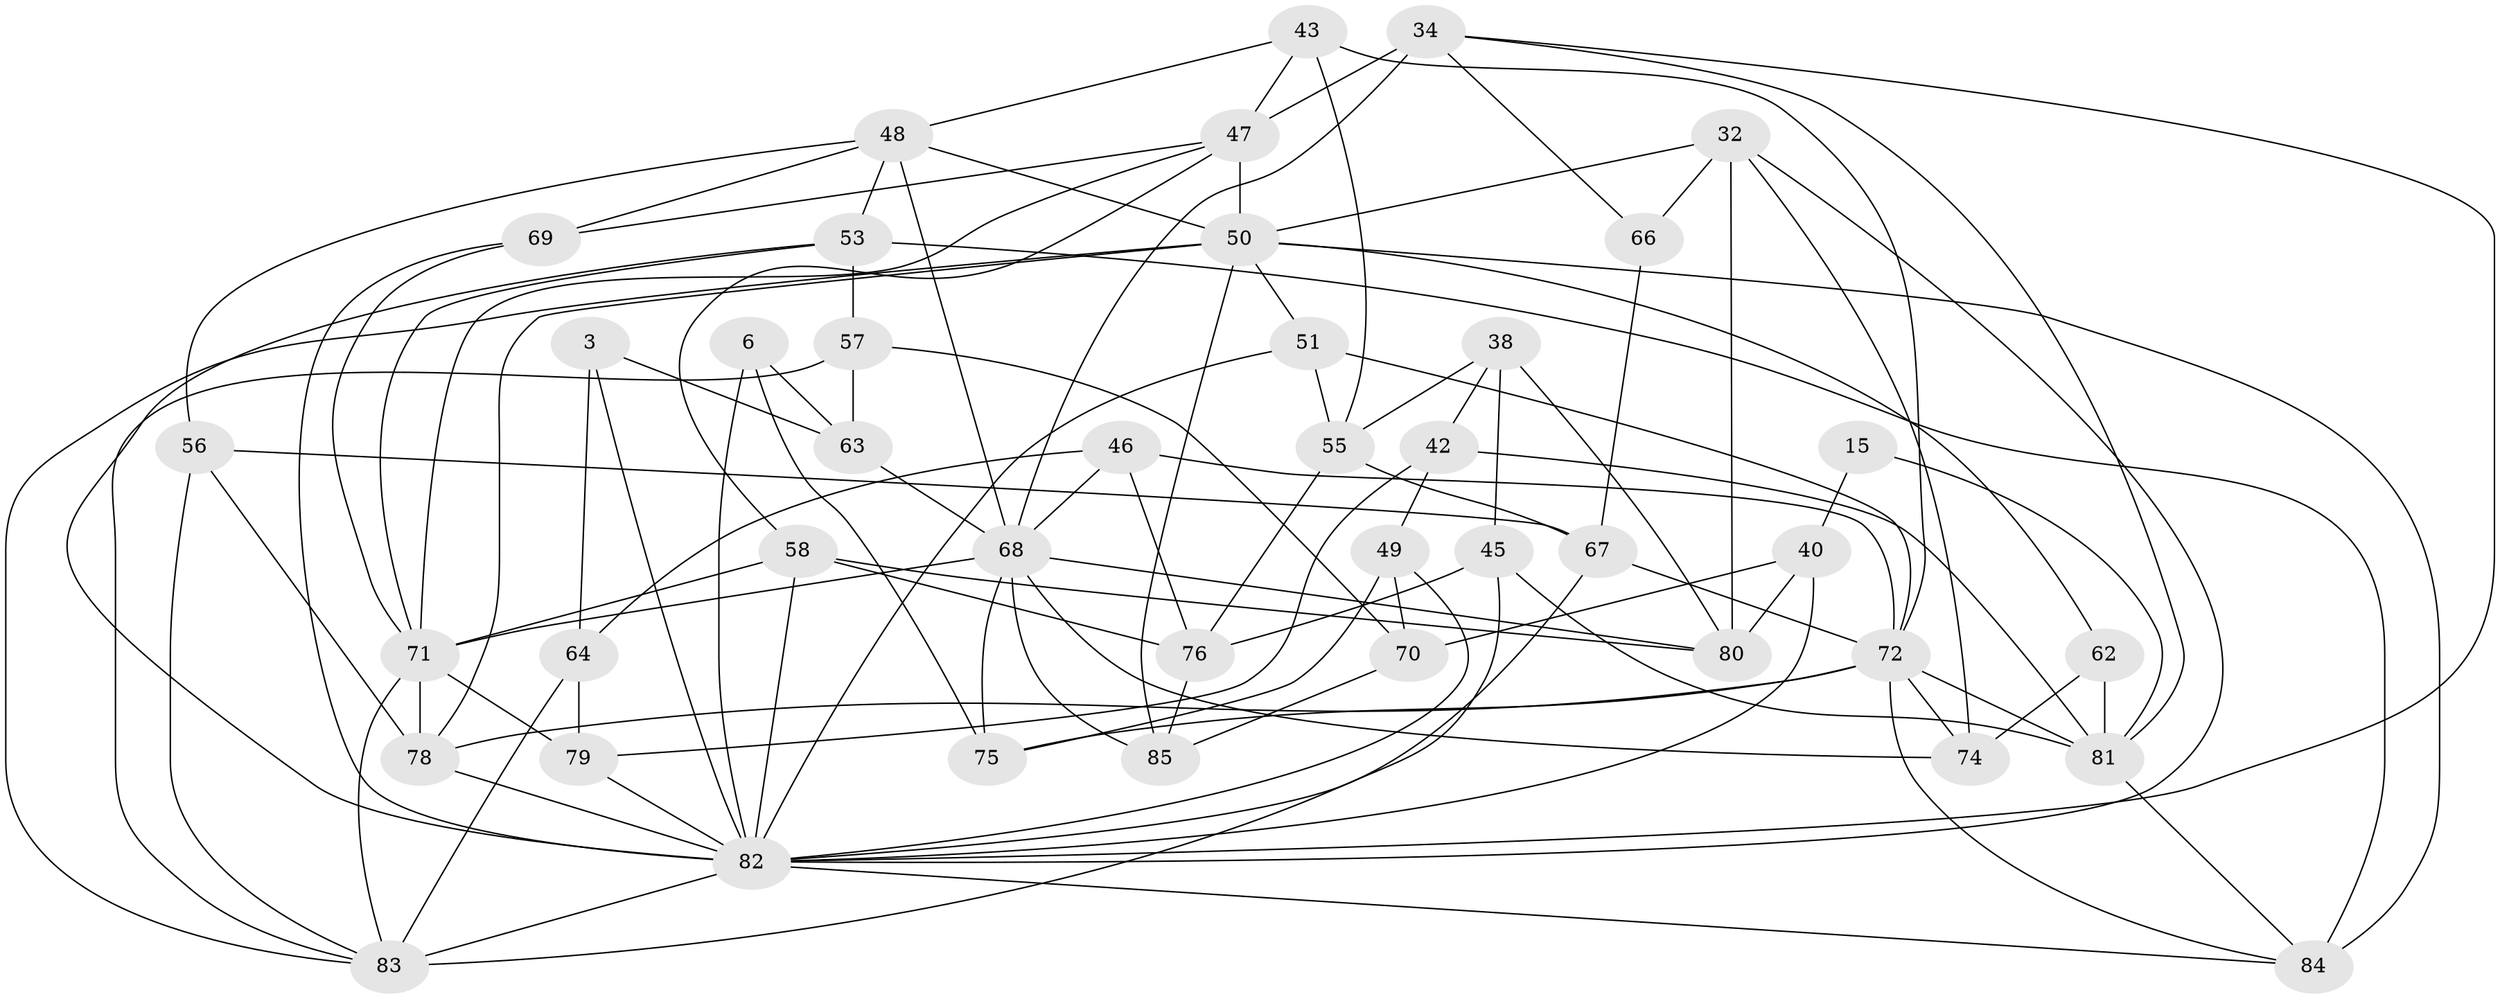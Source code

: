 // original degree distribution, {4: 1.0}
// Generated by graph-tools (version 1.1) at 2025/58/03/09/25 04:58:25]
// undirected, 42 vertices, 106 edges
graph export_dot {
graph [start="1"]
  node [color=gray90,style=filled];
  3;
  6;
  15;
  32 [super="+2"];
  34 [super="+20"];
  38;
  40 [super="+13"];
  42;
  43;
  45;
  46;
  47 [super="+18"];
  48 [super="+8"];
  49;
  50 [super="+1+35+21+41"];
  51;
  53 [super="+36"];
  55 [super="+54"];
  56 [super="+14"];
  57;
  58 [super="+9"];
  62;
  63 [super="+24"];
  64;
  66;
  67 [super="+28"];
  68 [super="+60+52"];
  69;
  70;
  71 [super="+29+30"];
  72 [super="+44"];
  74;
  75;
  76 [super="+39"];
  78 [super="+26"];
  79;
  80 [super="+33"];
  81 [super="+5+17+59"];
  82 [super="+22+73+37"];
  83 [super="+12+77+61"];
  84 [super="+65"];
  85;
  3 -- 63 [weight=2];
  3 -- 64;
  3 -- 82;
  6 -- 63 [weight=2];
  6 -- 75;
  6 -- 82;
  15 -- 40 [weight=2];
  15 -- 81 [weight=2];
  32 -- 66 [weight=2];
  32 -- 74;
  32 -- 80;
  32 -- 50;
  32 -- 82;
  34 -- 81;
  34 -- 66;
  34 -- 68;
  34 -- 47 [weight=2];
  34 -- 82;
  38 -- 45;
  38 -- 42;
  38 -- 80;
  38 -- 55;
  40 -- 80 [weight=2];
  40 -- 70;
  40 -- 82;
  42 -- 49;
  42 -- 79;
  42 -- 81;
  43 -- 47;
  43 -- 55;
  43 -- 72;
  43 -- 48;
  45 -- 83;
  45 -- 81;
  45 -- 76;
  46 -- 64;
  46 -- 76;
  46 -- 68;
  46 -- 72;
  47 -- 69;
  47 -- 50 [weight=2];
  47 -- 58;
  47 -- 71;
  48 -- 69;
  48 -- 50;
  48 -- 56 [weight=2];
  48 -- 68 [weight=2];
  48 -- 53;
  49 -- 70;
  49 -- 75;
  49 -- 82;
  50 -- 62;
  50 -- 78 [weight=2];
  50 -- 51;
  50 -- 83;
  50 -- 85;
  50 -- 84 [weight=2];
  51 -- 72;
  51 -- 82;
  51 -- 55;
  53 -- 84 [weight=2];
  53 -- 57;
  53 -- 82;
  53 -- 71;
  55 -- 67 [weight=2];
  55 -- 76;
  56 -- 83 [weight=2];
  56 -- 78;
  56 -- 67;
  57 -- 70;
  57 -- 63;
  57 -- 83;
  58 -- 80;
  58 -- 76 [weight=2];
  58 -- 82;
  58 -- 71;
  62 -- 74;
  62 -- 81 [weight=2];
  63 -- 68;
  64 -- 79;
  64 -- 83;
  66 -- 67;
  67 -- 72;
  67 -- 82;
  68 -- 74;
  68 -- 85;
  68 -- 75;
  68 -- 80;
  68 -- 71;
  69 -- 82;
  69 -- 71;
  70 -- 85;
  71 -- 79;
  71 -- 78;
  71 -- 83;
  72 -- 81 [weight=2];
  72 -- 74;
  72 -- 75;
  72 -- 78;
  72 -- 84;
  76 -- 85;
  78 -- 82;
  79 -- 82;
  81 -- 84;
  82 -- 84 [weight=2];
  82 -- 83 [weight=3];
}
